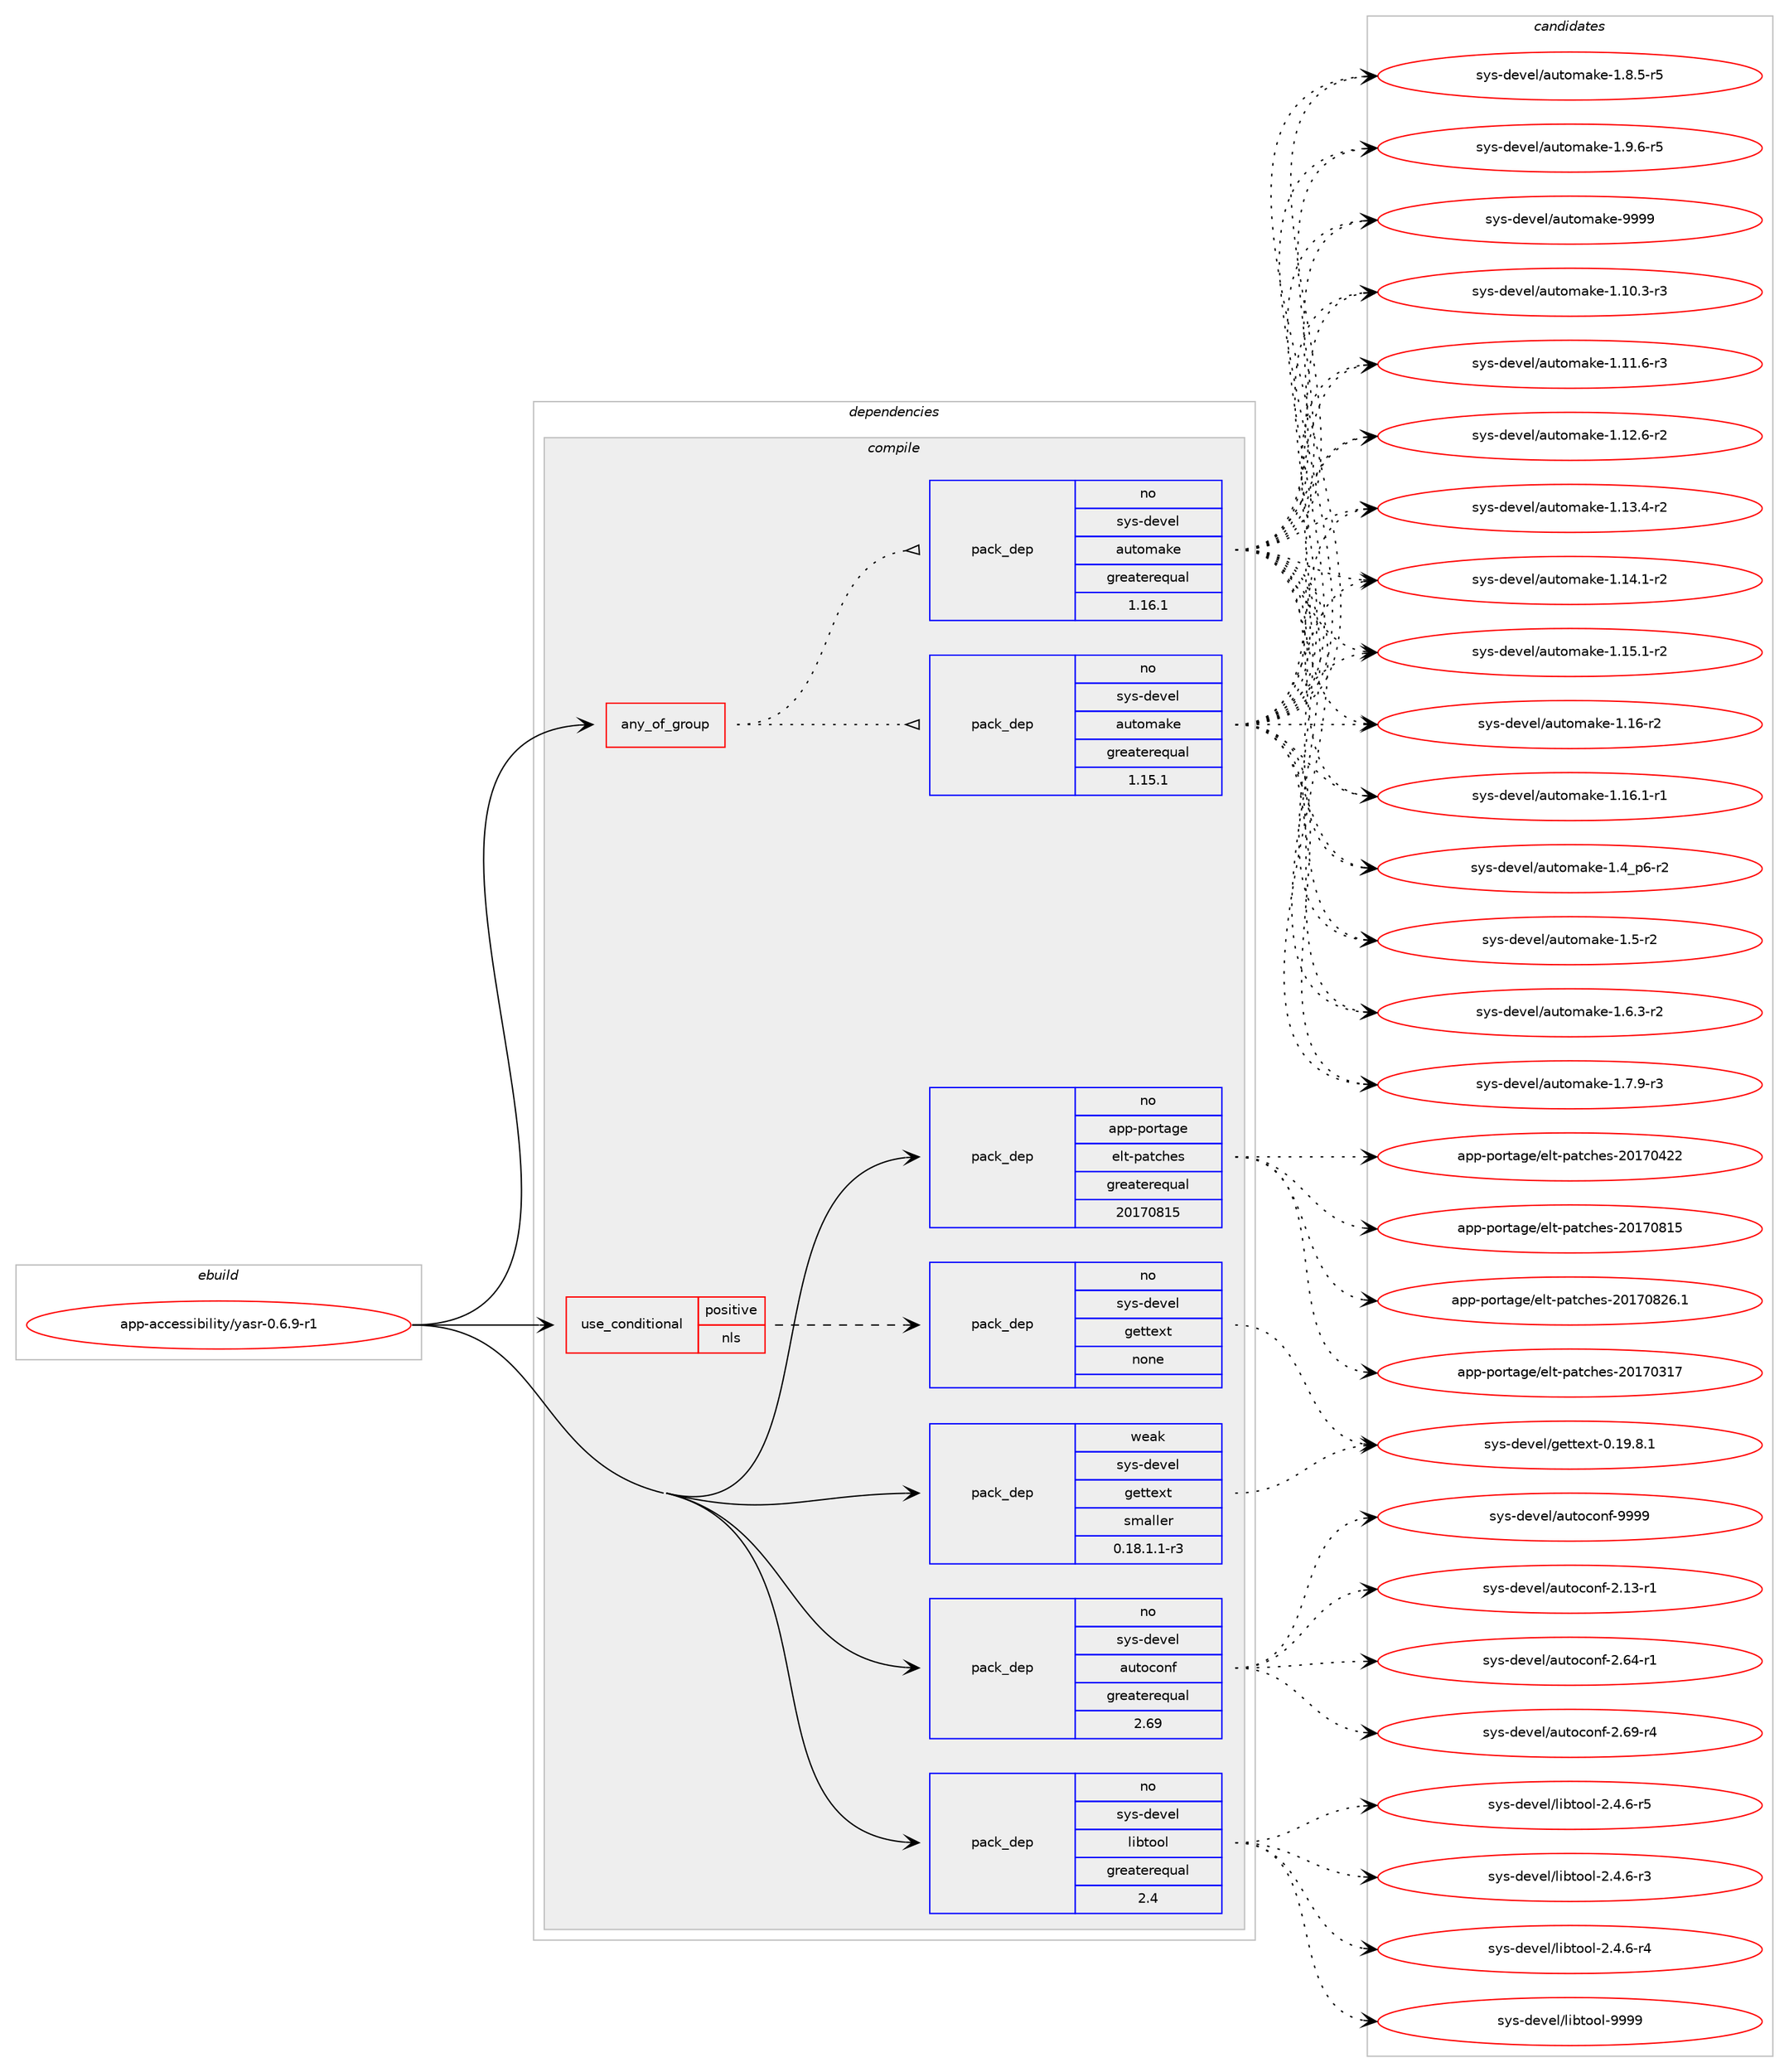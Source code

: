digraph prolog {

# *************
# Graph options
# *************

newrank=true;
concentrate=true;
compound=true;
graph [rankdir=LR,fontname=Helvetica,fontsize=10,ranksep=1.5];#, ranksep=2.5, nodesep=0.2];
edge  [arrowhead=vee];
node  [fontname=Helvetica,fontsize=10];

# **********
# The ebuild
# **********

subgraph cluster_leftcol {
color=gray;
rank=same;
label=<<i>ebuild</i>>;
id [label="app-accessibility/yasr-0.6.9-r1", color=red, width=4, href="../app-accessibility/yasr-0.6.9-r1.svg"];
}

# ****************
# The dependencies
# ****************

subgraph cluster_midcol {
color=gray;
label=<<i>dependencies</i>>;
subgraph cluster_compile {
fillcolor="#eeeeee";
style=filled;
label=<<i>compile</i>>;
subgraph any19050 {
dependency1263449 [label=<<TABLE BORDER="0" CELLBORDER="1" CELLSPACING="0" CELLPADDING="4"><TR><TD CELLPADDING="10">any_of_group</TD></TR></TABLE>>, shape=none, color=red];subgraph pack899345 {
dependency1263450 [label=<<TABLE BORDER="0" CELLBORDER="1" CELLSPACING="0" CELLPADDING="4" WIDTH="220"><TR><TD ROWSPAN="6" CELLPADDING="30">pack_dep</TD></TR><TR><TD WIDTH="110">no</TD></TR><TR><TD>sys-devel</TD></TR><TR><TD>automake</TD></TR><TR><TD>greaterequal</TD></TR><TR><TD>1.16.1</TD></TR></TABLE>>, shape=none, color=blue];
}
dependency1263449:e -> dependency1263450:w [weight=20,style="dotted",arrowhead="oinv"];
subgraph pack899346 {
dependency1263451 [label=<<TABLE BORDER="0" CELLBORDER="1" CELLSPACING="0" CELLPADDING="4" WIDTH="220"><TR><TD ROWSPAN="6" CELLPADDING="30">pack_dep</TD></TR><TR><TD WIDTH="110">no</TD></TR><TR><TD>sys-devel</TD></TR><TR><TD>automake</TD></TR><TR><TD>greaterequal</TD></TR><TR><TD>1.15.1</TD></TR></TABLE>>, shape=none, color=blue];
}
dependency1263449:e -> dependency1263451:w [weight=20,style="dotted",arrowhead="oinv"];
}
id:e -> dependency1263449:w [weight=20,style="solid",arrowhead="vee"];
subgraph cond344538 {
dependency1263452 [label=<<TABLE BORDER="0" CELLBORDER="1" CELLSPACING="0" CELLPADDING="4"><TR><TD ROWSPAN="3" CELLPADDING="10">use_conditional</TD></TR><TR><TD>positive</TD></TR><TR><TD>nls</TD></TR></TABLE>>, shape=none, color=red];
subgraph pack899347 {
dependency1263453 [label=<<TABLE BORDER="0" CELLBORDER="1" CELLSPACING="0" CELLPADDING="4" WIDTH="220"><TR><TD ROWSPAN="6" CELLPADDING="30">pack_dep</TD></TR><TR><TD WIDTH="110">no</TD></TR><TR><TD>sys-devel</TD></TR><TR><TD>gettext</TD></TR><TR><TD>none</TD></TR><TR><TD></TD></TR></TABLE>>, shape=none, color=blue];
}
dependency1263452:e -> dependency1263453:w [weight=20,style="dashed",arrowhead="vee"];
}
id:e -> dependency1263452:w [weight=20,style="solid",arrowhead="vee"];
subgraph pack899348 {
dependency1263454 [label=<<TABLE BORDER="0" CELLBORDER="1" CELLSPACING="0" CELLPADDING="4" WIDTH="220"><TR><TD ROWSPAN="6" CELLPADDING="30">pack_dep</TD></TR><TR><TD WIDTH="110">no</TD></TR><TR><TD>app-portage</TD></TR><TR><TD>elt-patches</TD></TR><TR><TD>greaterequal</TD></TR><TR><TD>20170815</TD></TR></TABLE>>, shape=none, color=blue];
}
id:e -> dependency1263454:w [weight=20,style="solid",arrowhead="vee"];
subgraph pack899349 {
dependency1263455 [label=<<TABLE BORDER="0" CELLBORDER="1" CELLSPACING="0" CELLPADDING="4" WIDTH="220"><TR><TD ROWSPAN="6" CELLPADDING="30">pack_dep</TD></TR><TR><TD WIDTH="110">no</TD></TR><TR><TD>sys-devel</TD></TR><TR><TD>autoconf</TD></TR><TR><TD>greaterequal</TD></TR><TR><TD>2.69</TD></TR></TABLE>>, shape=none, color=blue];
}
id:e -> dependency1263455:w [weight=20,style="solid",arrowhead="vee"];
subgraph pack899350 {
dependency1263456 [label=<<TABLE BORDER="0" CELLBORDER="1" CELLSPACING="0" CELLPADDING="4" WIDTH="220"><TR><TD ROWSPAN="6" CELLPADDING="30">pack_dep</TD></TR><TR><TD WIDTH="110">no</TD></TR><TR><TD>sys-devel</TD></TR><TR><TD>libtool</TD></TR><TR><TD>greaterequal</TD></TR><TR><TD>2.4</TD></TR></TABLE>>, shape=none, color=blue];
}
id:e -> dependency1263456:w [weight=20,style="solid",arrowhead="vee"];
subgraph pack899351 {
dependency1263457 [label=<<TABLE BORDER="0" CELLBORDER="1" CELLSPACING="0" CELLPADDING="4" WIDTH="220"><TR><TD ROWSPAN="6" CELLPADDING="30">pack_dep</TD></TR><TR><TD WIDTH="110">weak</TD></TR><TR><TD>sys-devel</TD></TR><TR><TD>gettext</TD></TR><TR><TD>smaller</TD></TR><TR><TD>0.18.1.1-r3</TD></TR></TABLE>>, shape=none, color=blue];
}
id:e -> dependency1263457:w [weight=20,style="solid",arrowhead="vee"];
}
subgraph cluster_compileandrun {
fillcolor="#eeeeee";
style=filled;
label=<<i>compile and run</i>>;
}
subgraph cluster_run {
fillcolor="#eeeeee";
style=filled;
label=<<i>run</i>>;
}
}

# **************
# The candidates
# **************

subgraph cluster_choices {
rank=same;
color=gray;
label=<<i>candidates</i>>;

subgraph choice899345 {
color=black;
nodesep=1;
choice11512111545100101118101108479711711611110997107101454946494846514511451 [label="sys-devel/automake-1.10.3-r3", color=red, width=4,href="../sys-devel/automake-1.10.3-r3.svg"];
choice11512111545100101118101108479711711611110997107101454946494946544511451 [label="sys-devel/automake-1.11.6-r3", color=red, width=4,href="../sys-devel/automake-1.11.6-r3.svg"];
choice11512111545100101118101108479711711611110997107101454946495046544511450 [label="sys-devel/automake-1.12.6-r2", color=red, width=4,href="../sys-devel/automake-1.12.6-r2.svg"];
choice11512111545100101118101108479711711611110997107101454946495146524511450 [label="sys-devel/automake-1.13.4-r2", color=red, width=4,href="../sys-devel/automake-1.13.4-r2.svg"];
choice11512111545100101118101108479711711611110997107101454946495246494511450 [label="sys-devel/automake-1.14.1-r2", color=red, width=4,href="../sys-devel/automake-1.14.1-r2.svg"];
choice11512111545100101118101108479711711611110997107101454946495346494511450 [label="sys-devel/automake-1.15.1-r2", color=red, width=4,href="../sys-devel/automake-1.15.1-r2.svg"];
choice1151211154510010111810110847971171161111099710710145494649544511450 [label="sys-devel/automake-1.16-r2", color=red, width=4,href="../sys-devel/automake-1.16-r2.svg"];
choice11512111545100101118101108479711711611110997107101454946495446494511449 [label="sys-devel/automake-1.16.1-r1", color=red, width=4,href="../sys-devel/automake-1.16.1-r1.svg"];
choice115121115451001011181011084797117116111109971071014549465295112544511450 [label="sys-devel/automake-1.4_p6-r2", color=red, width=4,href="../sys-devel/automake-1.4_p6-r2.svg"];
choice11512111545100101118101108479711711611110997107101454946534511450 [label="sys-devel/automake-1.5-r2", color=red, width=4,href="../sys-devel/automake-1.5-r2.svg"];
choice115121115451001011181011084797117116111109971071014549465446514511450 [label="sys-devel/automake-1.6.3-r2", color=red, width=4,href="../sys-devel/automake-1.6.3-r2.svg"];
choice115121115451001011181011084797117116111109971071014549465546574511451 [label="sys-devel/automake-1.7.9-r3", color=red, width=4,href="../sys-devel/automake-1.7.9-r3.svg"];
choice115121115451001011181011084797117116111109971071014549465646534511453 [label="sys-devel/automake-1.8.5-r5", color=red, width=4,href="../sys-devel/automake-1.8.5-r5.svg"];
choice115121115451001011181011084797117116111109971071014549465746544511453 [label="sys-devel/automake-1.9.6-r5", color=red, width=4,href="../sys-devel/automake-1.9.6-r5.svg"];
choice115121115451001011181011084797117116111109971071014557575757 [label="sys-devel/automake-9999", color=red, width=4,href="../sys-devel/automake-9999.svg"];
dependency1263450:e -> choice11512111545100101118101108479711711611110997107101454946494846514511451:w [style=dotted,weight="100"];
dependency1263450:e -> choice11512111545100101118101108479711711611110997107101454946494946544511451:w [style=dotted,weight="100"];
dependency1263450:e -> choice11512111545100101118101108479711711611110997107101454946495046544511450:w [style=dotted,weight="100"];
dependency1263450:e -> choice11512111545100101118101108479711711611110997107101454946495146524511450:w [style=dotted,weight="100"];
dependency1263450:e -> choice11512111545100101118101108479711711611110997107101454946495246494511450:w [style=dotted,weight="100"];
dependency1263450:e -> choice11512111545100101118101108479711711611110997107101454946495346494511450:w [style=dotted,weight="100"];
dependency1263450:e -> choice1151211154510010111810110847971171161111099710710145494649544511450:w [style=dotted,weight="100"];
dependency1263450:e -> choice11512111545100101118101108479711711611110997107101454946495446494511449:w [style=dotted,weight="100"];
dependency1263450:e -> choice115121115451001011181011084797117116111109971071014549465295112544511450:w [style=dotted,weight="100"];
dependency1263450:e -> choice11512111545100101118101108479711711611110997107101454946534511450:w [style=dotted,weight="100"];
dependency1263450:e -> choice115121115451001011181011084797117116111109971071014549465446514511450:w [style=dotted,weight="100"];
dependency1263450:e -> choice115121115451001011181011084797117116111109971071014549465546574511451:w [style=dotted,weight="100"];
dependency1263450:e -> choice115121115451001011181011084797117116111109971071014549465646534511453:w [style=dotted,weight="100"];
dependency1263450:e -> choice115121115451001011181011084797117116111109971071014549465746544511453:w [style=dotted,weight="100"];
dependency1263450:e -> choice115121115451001011181011084797117116111109971071014557575757:w [style=dotted,weight="100"];
}
subgraph choice899346 {
color=black;
nodesep=1;
choice11512111545100101118101108479711711611110997107101454946494846514511451 [label="sys-devel/automake-1.10.3-r3", color=red, width=4,href="../sys-devel/automake-1.10.3-r3.svg"];
choice11512111545100101118101108479711711611110997107101454946494946544511451 [label="sys-devel/automake-1.11.6-r3", color=red, width=4,href="../sys-devel/automake-1.11.6-r3.svg"];
choice11512111545100101118101108479711711611110997107101454946495046544511450 [label="sys-devel/automake-1.12.6-r2", color=red, width=4,href="../sys-devel/automake-1.12.6-r2.svg"];
choice11512111545100101118101108479711711611110997107101454946495146524511450 [label="sys-devel/automake-1.13.4-r2", color=red, width=4,href="../sys-devel/automake-1.13.4-r2.svg"];
choice11512111545100101118101108479711711611110997107101454946495246494511450 [label="sys-devel/automake-1.14.1-r2", color=red, width=4,href="../sys-devel/automake-1.14.1-r2.svg"];
choice11512111545100101118101108479711711611110997107101454946495346494511450 [label="sys-devel/automake-1.15.1-r2", color=red, width=4,href="../sys-devel/automake-1.15.1-r2.svg"];
choice1151211154510010111810110847971171161111099710710145494649544511450 [label="sys-devel/automake-1.16-r2", color=red, width=4,href="../sys-devel/automake-1.16-r2.svg"];
choice11512111545100101118101108479711711611110997107101454946495446494511449 [label="sys-devel/automake-1.16.1-r1", color=red, width=4,href="../sys-devel/automake-1.16.1-r1.svg"];
choice115121115451001011181011084797117116111109971071014549465295112544511450 [label="sys-devel/automake-1.4_p6-r2", color=red, width=4,href="../sys-devel/automake-1.4_p6-r2.svg"];
choice11512111545100101118101108479711711611110997107101454946534511450 [label="sys-devel/automake-1.5-r2", color=red, width=4,href="../sys-devel/automake-1.5-r2.svg"];
choice115121115451001011181011084797117116111109971071014549465446514511450 [label="sys-devel/automake-1.6.3-r2", color=red, width=4,href="../sys-devel/automake-1.6.3-r2.svg"];
choice115121115451001011181011084797117116111109971071014549465546574511451 [label="sys-devel/automake-1.7.9-r3", color=red, width=4,href="../sys-devel/automake-1.7.9-r3.svg"];
choice115121115451001011181011084797117116111109971071014549465646534511453 [label="sys-devel/automake-1.8.5-r5", color=red, width=4,href="../sys-devel/automake-1.8.5-r5.svg"];
choice115121115451001011181011084797117116111109971071014549465746544511453 [label="sys-devel/automake-1.9.6-r5", color=red, width=4,href="../sys-devel/automake-1.9.6-r5.svg"];
choice115121115451001011181011084797117116111109971071014557575757 [label="sys-devel/automake-9999", color=red, width=4,href="../sys-devel/automake-9999.svg"];
dependency1263451:e -> choice11512111545100101118101108479711711611110997107101454946494846514511451:w [style=dotted,weight="100"];
dependency1263451:e -> choice11512111545100101118101108479711711611110997107101454946494946544511451:w [style=dotted,weight="100"];
dependency1263451:e -> choice11512111545100101118101108479711711611110997107101454946495046544511450:w [style=dotted,weight="100"];
dependency1263451:e -> choice11512111545100101118101108479711711611110997107101454946495146524511450:w [style=dotted,weight="100"];
dependency1263451:e -> choice11512111545100101118101108479711711611110997107101454946495246494511450:w [style=dotted,weight="100"];
dependency1263451:e -> choice11512111545100101118101108479711711611110997107101454946495346494511450:w [style=dotted,weight="100"];
dependency1263451:e -> choice1151211154510010111810110847971171161111099710710145494649544511450:w [style=dotted,weight="100"];
dependency1263451:e -> choice11512111545100101118101108479711711611110997107101454946495446494511449:w [style=dotted,weight="100"];
dependency1263451:e -> choice115121115451001011181011084797117116111109971071014549465295112544511450:w [style=dotted,weight="100"];
dependency1263451:e -> choice11512111545100101118101108479711711611110997107101454946534511450:w [style=dotted,weight="100"];
dependency1263451:e -> choice115121115451001011181011084797117116111109971071014549465446514511450:w [style=dotted,weight="100"];
dependency1263451:e -> choice115121115451001011181011084797117116111109971071014549465546574511451:w [style=dotted,weight="100"];
dependency1263451:e -> choice115121115451001011181011084797117116111109971071014549465646534511453:w [style=dotted,weight="100"];
dependency1263451:e -> choice115121115451001011181011084797117116111109971071014549465746544511453:w [style=dotted,weight="100"];
dependency1263451:e -> choice115121115451001011181011084797117116111109971071014557575757:w [style=dotted,weight="100"];
}
subgraph choice899347 {
color=black;
nodesep=1;
choice1151211154510010111810110847103101116116101120116454846495746564649 [label="sys-devel/gettext-0.19.8.1", color=red, width=4,href="../sys-devel/gettext-0.19.8.1.svg"];
dependency1263453:e -> choice1151211154510010111810110847103101116116101120116454846495746564649:w [style=dotted,weight="100"];
}
subgraph choice899348 {
color=black;
nodesep=1;
choice97112112451121111141169710310147101108116451129711699104101115455048495548514955 [label="app-portage/elt-patches-20170317", color=red, width=4,href="../app-portage/elt-patches-20170317.svg"];
choice97112112451121111141169710310147101108116451129711699104101115455048495548525050 [label="app-portage/elt-patches-20170422", color=red, width=4,href="../app-portage/elt-patches-20170422.svg"];
choice97112112451121111141169710310147101108116451129711699104101115455048495548564953 [label="app-portage/elt-patches-20170815", color=red, width=4,href="../app-portage/elt-patches-20170815.svg"];
choice971121124511211111411697103101471011081164511297116991041011154550484955485650544649 [label="app-portage/elt-patches-20170826.1", color=red, width=4,href="../app-portage/elt-patches-20170826.1.svg"];
dependency1263454:e -> choice97112112451121111141169710310147101108116451129711699104101115455048495548514955:w [style=dotted,weight="100"];
dependency1263454:e -> choice97112112451121111141169710310147101108116451129711699104101115455048495548525050:w [style=dotted,weight="100"];
dependency1263454:e -> choice97112112451121111141169710310147101108116451129711699104101115455048495548564953:w [style=dotted,weight="100"];
dependency1263454:e -> choice971121124511211111411697103101471011081164511297116991041011154550484955485650544649:w [style=dotted,weight="100"];
}
subgraph choice899349 {
color=black;
nodesep=1;
choice1151211154510010111810110847971171161119911111010245504649514511449 [label="sys-devel/autoconf-2.13-r1", color=red, width=4,href="../sys-devel/autoconf-2.13-r1.svg"];
choice1151211154510010111810110847971171161119911111010245504654524511449 [label="sys-devel/autoconf-2.64-r1", color=red, width=4,href="../sys-devel/autoconf-2.64-r1.svg"];
choice1151211154510010111810110847971171161119911111010245504654574511452 [label="sys-devel/autoconf-2.69-r4", color=red, width=4,href="../sys-devel/autoconf-2.69-r4.svg"];
choice115121115451001011181011084797117116111991111101024557575757 [label="sys-devel/autoconf-9999", color=red, width=4,href="../sys-devel/autoconf-9999.svg"];
dependency1263455:e -> choice1151211154510010111810110847971171161119911111010245504649514511449:w [style=dotted,weight="100"];
dependency1263455:e -> choice1151211154510010111810110847971171161119911111010245504654524511449:w [style=dotted,weight="100"];
dependency1263455:e -> choice1151211154510010111810110847971171161119911111010245504654574511452:w [style=dotted,weight="100"];
dependency1263455:e -> choice115121115451001011181011084797117116111991111101024557575757:w [style=dotted,weight="100"];
}
subgraph choice899350 {
color=black;
nodesep=1;
choice1151211154510010111810110847108105981161111111084550465246544511451 [label="sys-devel/libtool-2.4.6-r3", color=red, width=4,href="../sys-devel/libtool-2.4.6-r3.svg"];
choice1151211154510010111810110847108105981161111111084550465246544511452 [label="sys-devel/libtool-2.4.6-r4", color=red, width=4,href="../sys-devel/libtool-2.4.6-r4.svg"];
choice1151211154510010111810110847108105981161111111084550465246544511453 [label="sys-devel/libtool-2.4.6-r5", color=red, width=4,href="../sys-devel/libtool-2.4.6-r5.svg"];
choice1151211154510010111810110847108105981161111111084557575757 [label="sys-devel/libtool-9999", color=red, width=4,href="../sys-devel/libtool-9999.svg"];
dependency1263456:e -> choice1151211154510010111810110847108105981161111111084550465246544511451:w [style=dotted,weight="100"];
dependency1263456:e -> choice1151211154510010111810110847108105981161111111084550465246544511452:w [style=dotted,weight="100"];
dependency1263456:e -> choice1151211154510010111810110847108105981161111111084550465246544511453:w [style=dotted,weight="100"];
dependency1263456:e -> choice1151211154510010111810110847108105981161111111084557575757:w [style=dotted,weight="100"];
}
subgraph choice899351 {
color=black;
nodesep=1;
choice1151211154510010111810110847103101116116101120116454846495746564649 [label="sys-devel/gettext-0.19.8.1", color=red, width=4,href="../sys-devel/gettext-0.19.8.1.svg"];
dependency1263457:e -> choice1151211154510010111810110847103101116116101120116454846495746564649:w [style=dotted,weight="100"];
}
}

}
